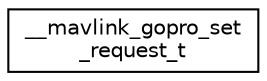 digraph "Graphical Class Hierarchy"
{
 // INTERACTIVE_SVG=YES
  edge [fontname="Helvetica",fontsize="10",labelfontname="Helvetica",labelfontsize="10"];
  node [fontname="Helvetica",fontsize="10",shape=record];
  rankdir="LR";
  Node1 [label="__mavlink_gopro_set\l_request_t",height=0.2,width=0.4,color="black", fillcolor="white", style="filled",URL="$struct____mavlink__gopro__set__request__t.html"];
}
